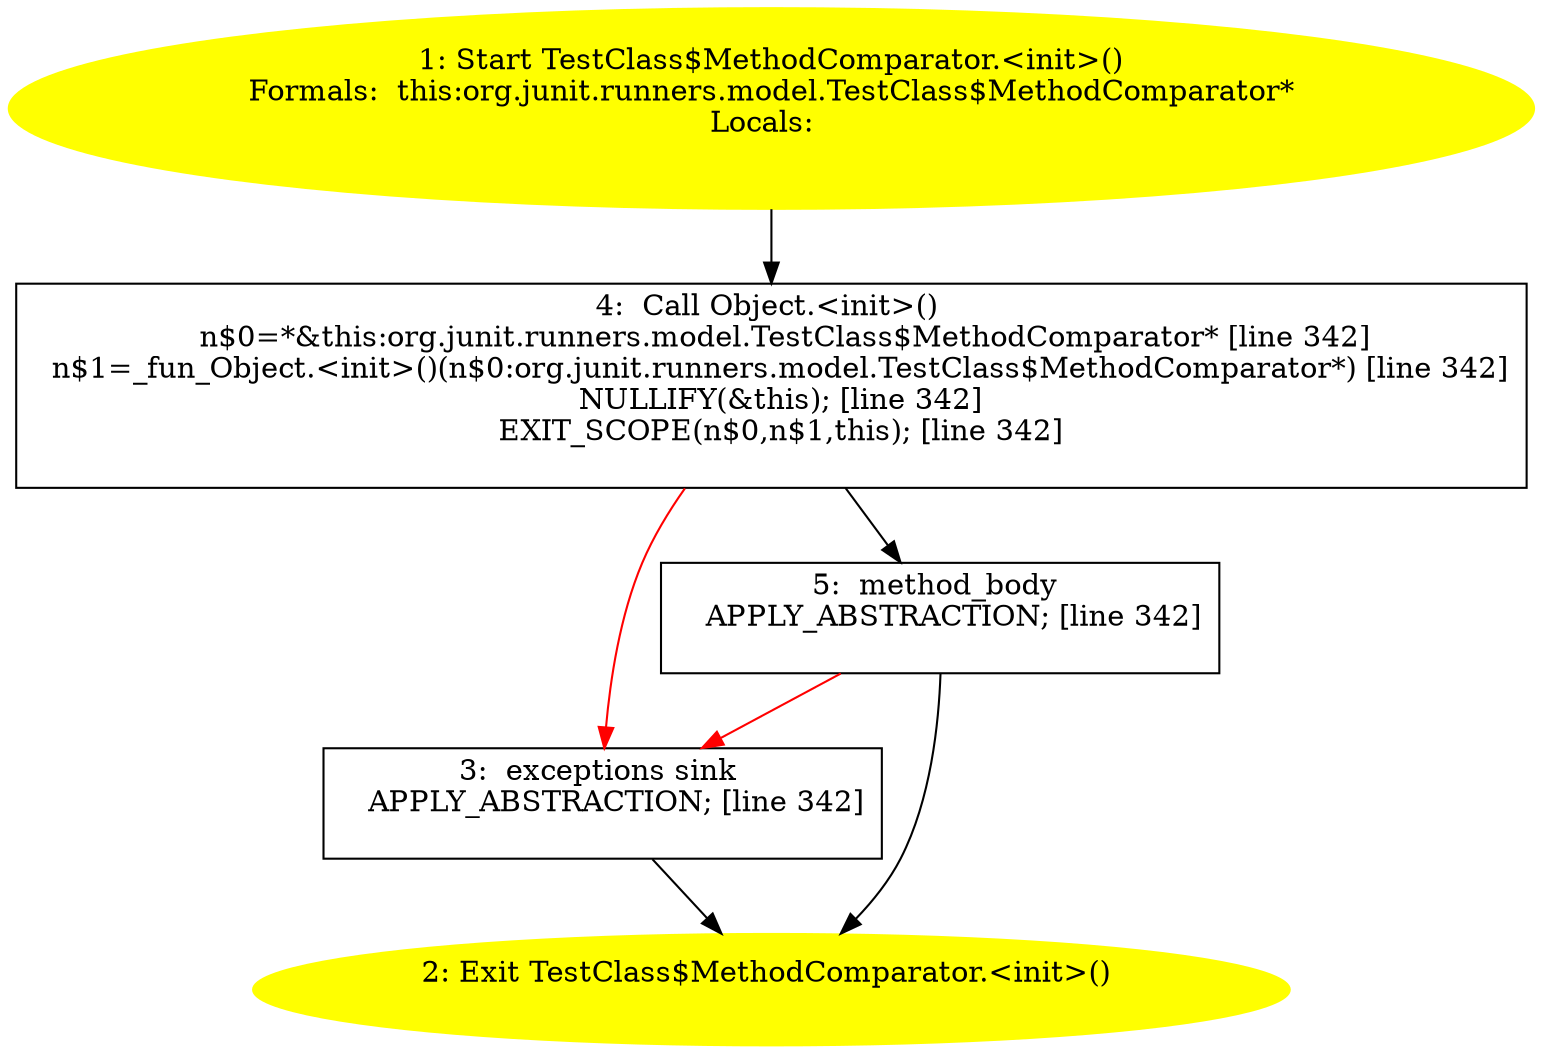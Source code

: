 /* @generated */
digraph cfg {
"org.junit.runners.model.TestClass$MethodComparator.<init>().b0506c6314290bc1c54af15f5b9ed2c3_1" [label="1: Start TestClass$MethodComparator.<init>()\nFormals:  this:org.junit.runners.model.TestClass$MethodComparator*\nLocals:  \n  " color=yellow style=filled]
	

	 "org.junit.runners.model.TestClass$MethodComparator.<init>().b0506c6314290bc1c54af15f5b9ed2c3_1" -> "org.junit.runners.model.TestClass$MethodComparator.<init>().b0506c6314290bc1c54af15f5b9ed2c3_4" ;
"org.junit.runners.model.TestClass$MethodComparator.<init>().b0506c6314290bc1c54af15f5b9ed2c3_2" [label="2: Exit TestClass$MethodComparator.<init>() \n  " color=yellow style=filled]
	

"org.junit.runners.model.TestClass$MethodComparator.<init>().b0506c6314290bc1c54af15f5b9ed2c3_3" [label="3:  exceptions sink \n   APPLY_ABSTRACTION; [line 342]\n " shape="box"]
	

	 "org.junit.runners.model.TestClass$MethodComparator.<init>().b0506c6314290bc1c54af15f5b9ed2c3_3" -> "org.junit.runners.model.TestClass$MethodComparator.<init>().b0506c6314290bc1c54af15f5b9ed2c3_2" ;
"org.junit.runners.model.TestClass$MethodComparator.<init>().b0506c6314290bc1c54af15f5b9ed2c3_4" [label="4:  Call Object.<init>() \n   n$0=*&this:org.junit.runners.model.TestClass$MethodComparator* [line 342]\n  n$1=_fun_Object.<init>()(n$0:org.junit.runners.model.TestClass$MethodComparator*) [line 342]\n  NULLIFY(&this); [line 342]\n  EXIT_SCOPE(n$0,n$1,this); [line 342]\n " shape="box"]
	

	 "org.junit.runners.model.TestClass$MethodComparator.<init>().b0506c6314290bc1c54af15f5b9ed2c3_4" -> "org.junit.runners.model.TestClass$MethodComparator.<init>().b0506c6314290bc1c54af15f5b9ed2c3_5" ;
	 "org.junit.runners.model.TestClass$MethodComparator.<init>().b0506c6314290bc1c54af15f5b9ed2c3_4" -> "org.junit.runners.model.TestClass$MethodComparator.<init>().b0506c6314290bc1c54af15f5b9ed2c3_3" [color="red" ];
"org.junit.runners.model.TestClass$MethodComparator.<init>().b0506c6314290bc1c54af15f5b9ed2c3_5" [label="5:  method_body \n   APPLY_ABSTRACTION; [line 342]\n " shape="box"]
	

	 "org.junit.runners.model.TestClass$MethodComparator.<init>().b0506c6314290bc1c54af15f5b9ed2c3_5" -> "org.junit.runners.model.TestClass$MethodComparator.<init>().b0506c6314290bc1c54af15f5b9ed2c3_2" ;
	 "org.junit.runners.model.TestClass$MethodComparator.<init>().b0506c6314290bc1c54af15f5b9ed2c3_5" -> "org.junit.runners.model.TestClass$MethodComparator.<init>().b0506c6314290bc1c54af15f5b9ed2c3_3" [color="red" ];
}
